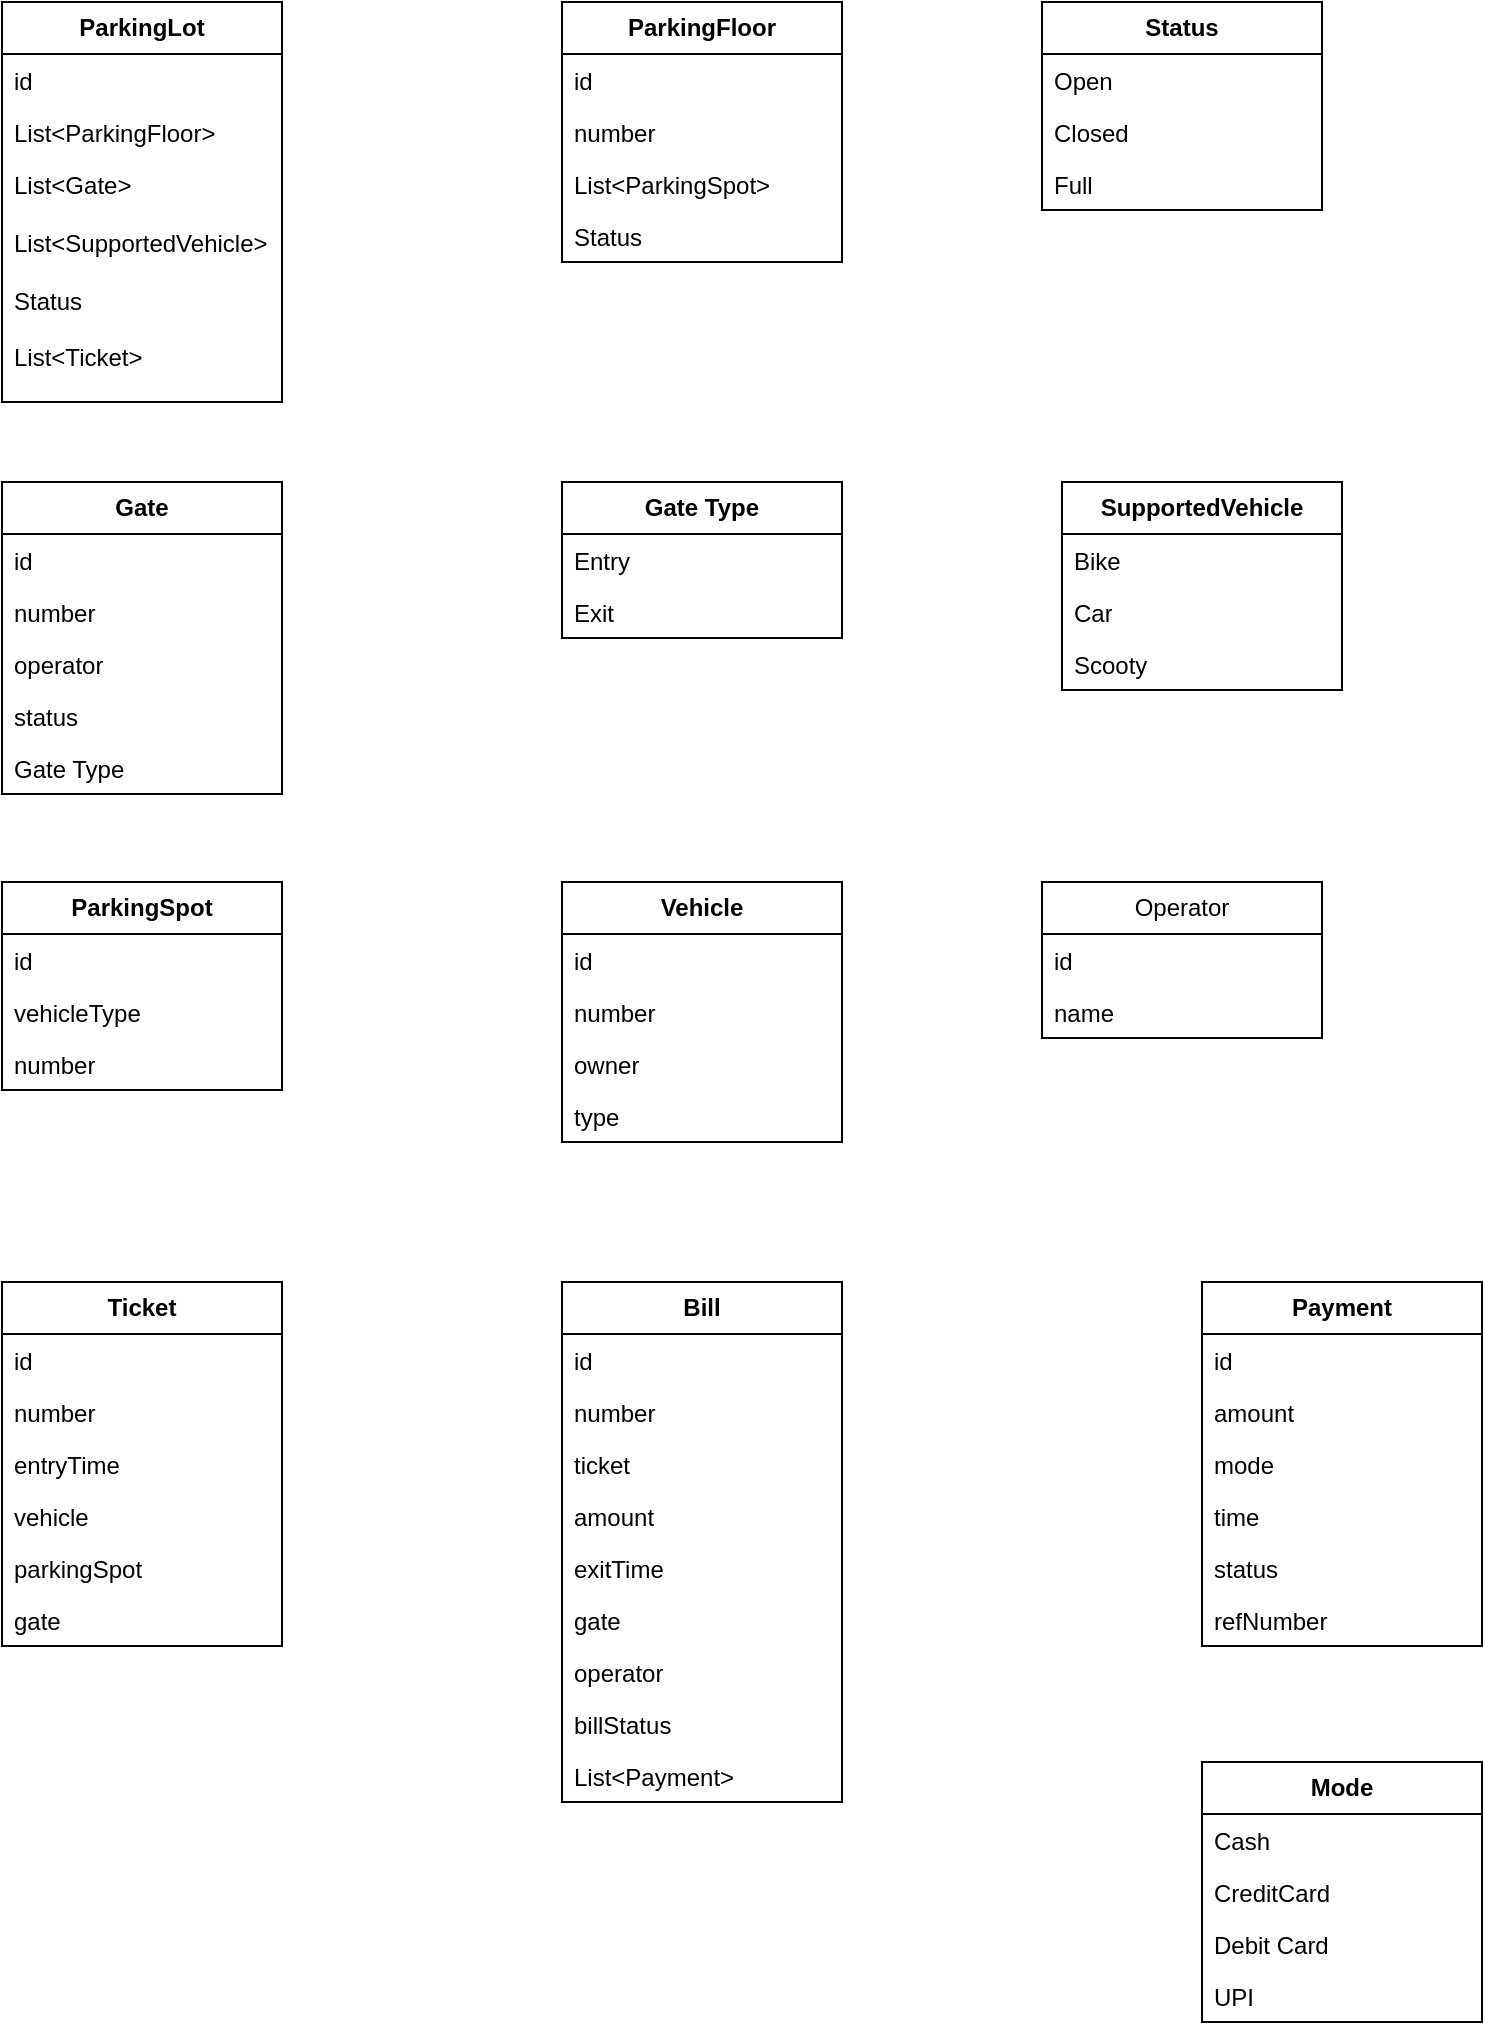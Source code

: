 <mxfile version="24.7.7">
  <diagram name="Page-1" id="F5MZJGtg-v9SDrreM8rW">
    <mxGraphModel dx="2223" dy="940" grid="1" gridSize="10" guides="1" tooltips="1" connect="1" arrows="1" fold="1" page="1" pageScale="1" pageWidth="850" pageHeight="1100" math="0" shadow="0">
      <root>
        <mxCell id="0" />
        <mxCell id="1" parent="0" />
        <mxCell id="iMnHx0PXwZXsroRcUe2o-16" value="&lt;b&gt;ParkingLot&lt;/b&gt;" style="swimlane;fontStyle=0;childLayout=stackLayout;horizontal=1;startSize=26;fillColor=none;horizontalStack=0;resizeParent=1;resizeParentMax=0;resizeLast=0;collapsible=1;marginBottom=0;whiteSpace=wrap;html=1;" vertex="1" parent="1">
          <mxGeometry x="40" y="40" width="140" height="200" as="geometry" />
        </mxCell>
        <mxCell id="iMnHx0PXwZXsroRcUe2o-17" value="id&lt;div&gt;&lt;br&gt;&lt;/div&gt;" style="text;strokeColor=none;fillColor=none;align=left;verticalAlign=top;spacingLeft=4;spacingRight=4;overflow=hidden;rotatable=0;points=[[0,0.5],[1,0.5]];portConstraint=eastwest;whiteSpace=wrap;html=1;" vertex="1" parent="iMnHx0PXwZXsroRcUe2o-16">
          <mxGeometry y="26" width="140" height="26" as="geometry" />
        </mxCell>
        <mxCell id="iMnHx0PXwZXsroRcUe2o-18" value="List&amp;lt;ParkingFloor&amp;gt;&lt;div&gt;&lt;br&gt;&lt;/div&gt;" style="text;strokeColor=none;fillColor=none;align=left;verticalAlign=top;spacingLeft=4;spacingRight=4;overflow=hidden;rotatable=0;points=[[0,0.5],[1,0.5]];portConstraint=eastwest;whiteSpace=wrap;html=1;" vertex="1" parent="iMnHx0PXwZXsroRcUe2o-16">
          <mxGeometry y="52" width="140" height="26" as="geometry" />
        </mxCell>
        <mxCell id="iMnHx0PXwZXsroRcUe2o-19" value="List&amp;lt;Gate&amp;gt;&lt;div&gt;&lt;br&gt;&lt;/div&gt;&lt;div&gt;List&amp;lt;SupportedVehicle&amp;gt;&lt;/div&gt;&lt;div&gt;&lt;br&gt;&lt;/div&gt;&lt;div&gt;Status&lt;/div&gt;&lt;div&gt;&lt;br&gt;&lt;/div&gt;&lt;div&gt;List&amp;lt;Ticket&amp;gt;&lt;/div&gt;&lt;div&gt;&lt;div&gt;&lt;br&gt;&lt;/div&gt;&lt;/div&gt;" style="text;strokeColor=none;fillColor=none;align=left;verticalAlign=top;spacingLeft=4;spacingRight=4;overflow=hidden;rotatable=0;points=[[0,0.5],[1,0.5]];portConstraint=eastwest;whiteSpace=wrap;html=1;" vertex="1" parent="iMnHx0PXwZXsroRcUe2o-16">
          <mxGeometry y="78" width="140" height="122" as="geometry" />
        </mxCell>
        <mxCell id="iMnHx0PXwZXsroRcUe2o-33" value="&lt;b&gt;ParkingFloor&lt;/b&gt;" style="swimlane;fontStyle=0;childLayout=stackLayout;horizontal=1;startSize=26;fillColor=none;horizontalStack=0;resizeParent=1;resizeParentMax=0;resizeLast=0;collapsible=1;marginBottom=0;whiteSpace=wrap;html=1;" vertex="1" parent="1">
          <mxGeometry x="320" y="40" width="140" height="130" as="geometry" />
        </mxCell>
        <mxCell id="iMnHx0PXwZXsroRcUe2o-34" value="id" style="text;strokeColor=none;fillColor=none;align=left;verticalAlign=top;spacingLeft=4;spacingRight=4;overflow=hidden;rotatable=0;points=[[0,0.5],[1,0.5]];portConstraint=eastwest;whiteSpace=wrap;html=1;" vertex="1" parent="iMnHx0PXwZXsroRcUe2o-33">
          <mxGeometry y="26" width="140" height="26" as="geometry" />
        </mxCell>
        <mxCell id="iMnHx0PXwZXsroRcUe2o-35" value="number" style="text;strokeColor=none;fillColor=none;align=left;verticalAlign=top;spacingLeft=4;spacingRight=4;overflow=hidden;rotatable=0;points=[[0,0.5],[1,0.5]];portConstraint=eastwest;whiteSpace=wrap;html=1;" vertex="1" parent="iMnHx0PXwZXsroRcUe2o-33">
          <mxGeometry y="52" width="140" height="26" as="geometry" />
        </mxCell>
        <mxCell id="iMnHx0PXwZXsroRcUe2o-36" value="List&amp;lt;ParkingSpot&amp;gt;" style="text;strokeColor=none;fillColor=none;align=left;verticalAlign=top;spacingLeft=4;spacingRight=4;overflow=hidden;rotatable=0;points=[[0,0.5],[1,0.5]];portConstraint=eastwest;whiteSpace=wrap;html=1;" vertex="1" parent="iMnHx0PXwZXsroRcUe2o-33">
          <mxGeometry y="78" width="140" height="26" as="geometry" />
        </mxCell>
        <mxCell id="iMnHx0PXwZXsroRcUe2o-37" value="Status" style="text;strokeColor=none;fillColor=none;align=left;verticalAlign=top;spacingLeft=4;spacingRight=4;overflow=hidden;rotatable=0;points=[[0,0.5],[1,0.5]];portConstraint=eastwest;whiteSpace=wrap;html=1;" vertex="1" parent="iMnHx0PXwZXsroRcUe2o-33">
          <mxGeometry y="104" width="140" height="26" as="geometry" />
        </mxCell>
        <mxCell id="iMnHx0PXwZXsroRcUe2o-38" value="&lt;b&gt;Status&lt;/b&gt;" style="swimlane;fontStyle=0;childLayout=stackLayout;horizontal=1;startSize=26;fillColor=none;horizontalStack=0;resizeParent=1;resizeParentMax=0;resizeLast=0;collapsible=1;marginBottom=0;whiteSpace=wrap;html=1;" vertex="1" parent="1">
          <mxGeometry x="560" y="40" width="140" height="104" as="geometry" />
        </mxCell>
        <mxCell id="iMnHx0PXwZXsroRcUe2o-39" value="Open" style="text;strokeColor=none;fillColor=none;align=left;verticalAlign=top;spacingLeft=4;spacingRight=4;overflow=hidden;rotatable=0;points=[[0,0.5],[1,0.5]];portConstraint=eastwest;whiteSpace=wrap;html=1;" vertex="1" parent="iMnHx0PXwZXsroRcUe2o-38">
          <mxGeometry y="26" width="140" height="26" as="geometry" />
        </mxCell>
        <mxCell id="iMnHx0PXwZXsroRcUe2o-40" value="Closed" style="text;strokeColor=none;fillColor=none;align=left;verticalAlign=top;spacingLeft=4;spacingRight=4;overflow=hidden;rotatable=0;points=[[0,0.5],[1,0.5]];portConstraint=eastwest;whiteSpace=wrap;html=1;" vertex="1" parent="iMnHx0PXwZXsroRcUe2o-38">
          <mxGeometry y="52" width="140" height="26" as="geometry" />
        </mxCell>
        <mxCell id="iMnHx0PXwZXsroRcUe2o-41" value="Full" style="text;strokeColor=none;fillColor=none;align=left;verticalAlign=top;spacingLeft=4;spacingRight=4;overflow=hidden;rotatable=0;points=[[0,0.5],[1,0.5]];portConstraint=eastwest;whiteSpace=wrap;html=1;" vertex="1" parent="iMnHx0PXwZXsroRcUe2o-38">
          <mxGeometry y="78" width="140" height="26" as="geometry" />
        </mxCell>
        <mxCell id="iMnHx0PXwZXsroRcUe2o-42" value="&lt;b&gt;SupportedVehicle&lt;/b&gt;" style="swimlane;fontStyle=0;childLayout=stackLayout;horizontal=1;startSize=26;fillColor=none;horizontalStack=0;resizeParent=1;resizeParentMax=0;resizeLast=0;collapsible=1;marginBottom=0;whiteSpace=wrap;html=1;" vertex="1" parent="1">
          <mxGeometry x="570" y="280" width="140" height="104" as="geometry" />
        </mxCell>
        <mxCell id="iMnHx0PXwZXsroRcUe2o-43" value="Bike" style="text;strokeColor=none;fillColor=none;align=left;verticalAlign=top;spacingLeft=4;spacingRight=4;overflow=hidden;rotatable=0;points=[[0,0.5],[1,0.5]];portConstraint=eastwest;whiteSpace=wrap;html=1;" vertex="1" parent="iMnHx0PXwZXsroRcUe2o-42">
          <mxGeometry y="26" width="140" height="26" as="geometry" />
        </mxCell>
        <mxCell id="iMnHx0PXwZXsroRcUe2o-44" value="Car" style="text;strokeColor=none;fillColor=none;align=left;verticalAlign=top;spacingLeft=4;spacingRight=4;overflow=hidden;rotatable=0;points=[[0,0.5],[1,0.5]];portConstraint=eastwest;whiteSpace=wrap;html=1;" vertex="1" parent="iMnHx0PXwZXsroRcUe2o-42">
          <mxGeometry y="52" width="140" height="26" as="geometry" />
        </mxCell>
        <mxCell id="iMnHx0PXwZXsroRcUe2o-45" value="Scooty" style="text;strokeColor=none;fillColor=none;align=left;verticalAlign=top;spacingLeft=4;spacingRight=4;overflow=hidden;rotatable=0;points=[[0,0.5],[1,0.5]];portConstraint=eastwest;whiteSpace=wrap;html=1;" vertex="1" parent="iMnHx0PXwZXsroRcUe2o-42">
          <mxGeometry y="78" width="140" height="26" as="geometry" />
        </mxCell>
        <mxCell id="iMnHx0PXwZXsroRcUe2o-47" value="&lt;b&gt;Gate&lt;/b&gt;" style="swimlane;fontStyle=0;childLayout=stackLayout;horizontal=1;startSize=26;fillColor=none;horizontalStack=0;resizeParent=1;resizeParentMax=0;resizeLast=0;collapsible=1;marginBottom=0;whiteSpace=wrap;html=1;" vertex="1" parent="1">
          <mxGeometry x="40" y="280" width="140" height="156" as="geometry" />
        </mxCell>
        <mxCell id="iMnHx0PXwZXsroRcUe2o-48" value="id" style="text;strokeColor=none;fillColor=none;align=left;verticalAlign=top;spacingLeft=4;spacingRight=4;overflow=hidden;rotatable=0;points=[[0,0.5],[1,0.5]];portConstraint=eastwest;whiteSpace=wrap;html=1;" vertex="1" parent="iMnHx0PXwZXsroRcUe2o-47">
          <mxGeometry y="26" width="140" height="26" as="geometry" />
        </mxCell>
        <mxCell id="iMnHx0PXwZXsroRcUe2o-49" value="number" style="text;strokeColor=none;fillColor=none;align=left;verticalAlign=top;spacingLeft=4;spacingRight=4;overflow=hidden;rotatable=0;points=[[0,0.5],[1,0.5]];portConstraint=eastwest;whiteSpace=wrap;html=1;" vertex="1" parent="iMnHx0PXwZXsroRcUe2o-47">
          <mxGeometry y="52" width="140" height="26" as="geometry" />
        </mxCell>
        <mxCell id="iMnHx0PXwZXsroRcUe2o-50" value="operator" style="text;strokeColor=none;fillColor=none;align=left;verticalAlign=top;spacingLeft=4;spacingRight=4;overflow=hidden;rotatable=0;points=[[0,0.5],[1,0.5]];portConstraint=eastwest;whiteSpace=wrap;html=1;" vertex="1" parent="iMnHx0PXwZXsroRcUe2o-47">
          <mxGeometry y="78" width="140" height="26" as="geometry" />
        </mxCell>
        <mxCell id="iMnHx0PXwZXsroRcUe2o-51" value="status" style="text;strokeColor=none;fillColor=none;align=left;verticalAlign=top;spacingLeft=4;spacingRight=4;overflow=hidden;rotatable=0;points=[[0,0.5],[1,0.5]];portConstraint=eastwest;whiteSpace=wrap;html=1;" vertex="1" parent="iMnHx0PXwZXsroRcUe2o-47">
          <mxGeometry y="104" width="140" height="26" as="geometry" />
        </mxCell>
        <mxCell id="iMnHx0PXwZXsroRcUe2o-52" value="Gate Type" style="text;strokeColor=none;fillColor=none;align=left;verticalAlign=top;spacingLeft=4;spacingRight=4;overflow=hidden;rotatable=0;points=[[0,0.5],[1,0.5]];portConstraint=eastwest;whiteSpace=wrap;html=1;" vertex="1" parent="iMnHx0PXwZXsroRcUe2o-47">
          <mxGeometry y="130" width="140" height="26" as="geometry" />
        </mxCell>
        <mxCell id="iMnHx0PXwZXsroRcUe2o-53" value="&lt;b&gt;Gate Type&lt;/b&gt;" style="swimlane;fontStyle=0;childLayout=stackLayout;horizontal=1;startSize=26;fillColor=none;horizontalStack=0;resizeParent=1;resizeParentMax=0;resizeLast=0;collapsible=1;marginBottom=0;whiteSpace=wrap;html=1;" vertex="1" parent="1">
          <mxGeometry x="320" y="280" width="140" height="78" as="geometry" />
        </mxCell>
        <mxCell id="iMnHx0PXwZXsroRcUe2o-54" value="Entry" style="text;strokeColor=none;fillColor=none;align=left;verticalAlign=top;spacingLeft=4;spacingRight=4;overflow=hidden;rotatable=0;points=[[0,0.5],[1,0.5]];portConstraint=eastwest;whiteSpace=wrap;html=1;" vertex="1" parent="iMnHx0PXwZXsroRcUe2o-53">
          <mxGeometry y="26" width="140" height="26" as="geometry" />
        </mxCell>
        <mxCell id="iMnHx0PXwZXsroRcUe2o-55" value="Exit" style="text;strokeColor=none;fillColor=none;align=left;verticalAlign=top;spacingLeft=4;spacingRight=4;overflow=hidden;rotatable=0;points=[[0,0.5],[1,0.5]];portConstraint=eastwest;whiteSpace=wrap;html=1;" vertex="1" parent="iMnHx0PXwZXsroRcUe2o-53">
          <mxGeometry y="52" width="140" height="26" as="geometry" />
        </mxCell>
        <mxCell id="iMnHx0PXwZXsroRcUe2o-57" value="&lt;b&gt;ParkingSpot&lt;/b&gt;" style="swimlane;fontStyle=0;childLayout=stackLayout;horizontal=1;startSize=26;fillColor=none;horizontalStack=0;resizeParent=1;resizeParentMax=0;resizeLast=0;collapsible=1;marginBottom=0;whiteSpace=wrap;html=1;" vertex="1" parent="1">
          <mxGeometry x="40" y="480" width="140" height="104" as="geometry" />
        </mxCell>
        <mxCell id="iMnHx0PXwZXsroRcUe2o-58" value="id" style="text;strokeColor=none;fillColor=none;align=left;verticalAlign=top;spacingLeft=4;spacingRight=4;overflow=hidden;rotatable=0;points=[[0,0.5],[1,0.5]];portConstraint=eastwest;whiteSpace=wrap;html=1;" vertex="1" parent="iMnHx0PXwZXsroRcUe2o-57">
          <mxGeometry y="26" width="140" height="26" as="geometry" />
        </mxCell>
        <mxCell id="iMnHx0PXwZXsroRcUe2o-59" value="vehicleType" style="text;strokeColor=none;fillColor=none;align=left;verticalAlign=top;spacingLeft=4;spacingRight=4;overflow=hidden;rotatable=0;points=[[0,0.5],[1,0.5]];portConstraint=eastwest;whiteSpace=wrap;html=1;" vertex="1" parent="iMnHx0PXwZXsroRcUe2o-57">
          <mxGeometry y="52" width="140" height="26" as="geometry" />
        </mxCell>
        <mxCell id="iMnHx0PXwZXsroRcUe2o-60" value="number" style="text;strokeColor=none;fillColor=none;align=left;verticalAlign=top;spacingLeft=4;spacingRight=4;overflow=hidden;rotatable=0;points=[[0,0.5],[1,0.5]];portConstraint=eastwest;whiteSpace=wrap;html=1;" vertex="1" parent="iMnHx0PXwZXsroRcUe2o-57">
          <mxGeometry y="78" width="140" height="26" as="geometry" />
        </mxCell>
        <mxCell id="iMnHx0PXwZXsroRcUe2o-61" value="&lt;b&gt;Vehicle&lt;/b&gt;" style="swimlane;fontStyle=0;childLayout=stackLayout;horizontal=1;startSize=26;fillColor=none;horizontalStack=0;resizeParent=1;resizeParentMax=0;resizeLast=0;collapsible=1;marginBottom=0;whiteSpace=wrap;html=1;" vertex="1" parent="1">
          <mxGeometry x="320" y="480" width="140" height="130" as="geometry" />
        </mxCell>
        <mxCell id="iMnHx0PXwZXsroRcUe2o-62" value="id" style="text;strokeColor=none;fillColor=none;align=left;verticalAlign=top;spacingLeft=4;spacingRight=4;overflow=hidden;rotatable=0;points=[[0,0.5],[1,0.5]];portConstraint=eastwest;whiteSpace=wrap;html=1;" vertex="1" parent="iMnHx0PXwZXsroRcUe2o-61">
          <mxGeometry y="26" width="140" height="26" as="geometry" />
        </mxCell>
        <mxCell id="iMnHx0PXwZXsroRcUe2o-63" value="number" style="text;strokeColor=none;fillColor=none;align=left;verticalAlign=top;spacingLeft=4;spacingRight=4;overflow=hidden;rotatable=0;points=[[0,0.5],[1,0.5]];portConstraint=eastwest;whiteSpace=wrap;html=1;" vertex="1" parent="iMnHx0PXwZXsroRcUe2o-61">
          <mxGeometry y="52" width="140" height="26" as="geometry" />
        </mxCell>
        <mxCell id="iMnHx0PXwZXsroRcUe2o-64" value="owner" style="text;strokeColor=none;fillColor=none;align=left;verticalAlign=top;spacingLeft=4;spacingRight=4;overflow=hidden;rotatable=0;points=[[0,0.5],[1,0.5]];portConstraint=eastwest;whiteSpace=wrap;html=1;" vertex="1" parent="iMnHx0PXwZXsroRcUe2o-61">
          <mxGeometry y="78" width="140" height="26" as="geometry" />
        </mxCell>
        <mxCell id="iMnHx0PXwZXsroRcUe2o-65" value="type" style="text;strokeColor=none;fillColor=none;align=left;verticalAlign=top;spacingLeft=4;spacingRight=4;overflow=hidden;rotatable=0;points=[[0,0.5],[1,0.5]];portConstraint=eastwest;whiteSpace=wrap;html=1;" vertex="1" parent="iMnHx0PXwZXsroRcUe2o-61">
          <mxGeometry y="104" width="140" height="26" as="geometry" />
        </mxCell>
        <mxCell id="iMnHx0PXwZXsroRcUe2o-66" value="Operator" style="swimlane;fontStyle=0;childLayout=stackLayout;horizontal=1;startSize=26;fillColor=none;horizontalStack=0;resizeParent=1;resizeParentMax=0;resizeLast=0;collapsible=1;marginBottom=0;whiteSpace=wrap;html=1;" vertex="1" parent="1">
          <mxGeometry x="560" y="480" width="140" height="78" as="geometry" />
        </mxCell>
        <mxCell id="iMnHx0PXwZXsroRcUe2o-67" value="id" style="text;strokeColor=none;fillColor=none;align=left;verticalAlign=top;spacingLeft=4;spacingRight=4;overflow=hidden;rotatable=0;points=[[0,0.5],[1,0.5]];portConstraint=eastwest;whiteSpace=wrap;html=1;" vertex="1" parent="iMnHx0PXwZXsroRcUe2o-66">
          <mxGeometry y="26" width="140" height="26" as="geometry" />
        </mxCell>
        <mxCell id="iMnHx0PXwZXsroRcUe2o-68" value="name" style="text;strokeColor=none;fillColor=none;align=left;verticalAlign=top;spacingLeft=4;spacingRight=4;overflow=hidden;rotatable=0;points=[[0,0.5],[1,0.5]];portConstraint=eastwest;whiteSpace=wrap;html=1;" vertex="1" parent="iMnHx0PXwZXsroRcUe2o-66">
          <mxGeometry y="52" width="140" height="26" as="geometry" />
        </mxCell>
        <mxCell id="iMnHx0PXwZXsroRcUe2o-70" value="&lt;b&gt;Ticket&lt;/b&gt;" style="swimlane;fontStyle=0;childLayout=stackLayout;horizontal=1;startSize=26;fillColor=none;horizontalStack=0;resizeParent=1;resizeParentMax=0;resizeLast=0;collapsible=1;marginBottom=0;whiteSpace=wrap;html=1;" vertex="1" parent="1">
          <mxGeometry x="40" y="680" width="140" height="182" as="geometry" />
        </mxCell>
        <mxCell id="iMnHx0PXwZXsroRcUe2o-71" value="id" style="text;strokeColor=none;fillColor=none;align=left;verticalAlign=top;spacingLeft=4;spacingRight=4;overflow=hidden;rotatable=0;points=[[0,0.5],[1,0.5]];portConstraint=eastwest;whiteSpace=wrap;html=1;" vertex="1" parent="iMnHx0PXwZXsroRcUe2o-70">
          <mxGeometry y="26" width="140" height="26" as="geometry" />
        </mxCell>
        <mxCell id="iMnHx0PXwZXsroRcUe2o-72" value="number" style="text;strokeColor=none;fillColor=none;align=left;verticalAlign=top;spacingLeft=4;spacingRight=4;overflow=hidden;rotatable=0;points=[[0,0.5],[1,0.5]];portConstraint=eastwest;whiteSpace=wrap;html=1;" vertex="1" parent="iMnHx0PXwZXsroRcUe2o-70">
          <mxGeometry y="52" width="140" height="26" as="geometry" />
        </mxCell>
        <mxCell id="iMnHx0PXwZXsroRcUe2o-73" value="entryTime" style="text;strokeColor=none;fillColor=none;align=left;verticalAlign=top;spacingLeft=4;spacingRight=4;overflow=hidden;rotatable=0;points=[[0,0.5],[1,0.5]];portConstraint=eastwest;whiteSpace=wrap;html=1;" vertex="1" parent="iMnHx0PXwZXsroRcUe2o-70">
          <mxGeometry y="78" width="140" height="26" as="geometry" />
        </mxCell>
        <mxCell id="iMnHx0PXwZXsroRcUe2o-74" value="vehicle" style="text;strokeColor=none;fillColor=none;align=left;verticalAlign=top;spacingLeft=4;spacingRight=4;overflow=hidden;rotatable=0;points=[[0,0.5],[1,0.5]];portConstraint=eastwest;whiteSpace=wrap;html=1;" vertex="1" parent="iMnHx0PXwZXsroRcUe2o-70">
          <mxGeometry y="104" width="140" height="26" as="geometry" />
        </mxCell>
        <mxCell id="iMnHx0PXwZXsroRcUe2o-75" value="parkingSpot" style="text;strokeColor=none;fillColor=none;align=left;verticalAlign=top;spacingLeft=4;spacingRight=4;overflow=hidden;rotatable=0;points=[[0,0.5],[1,0.5]];portConstraint=eastwest;whiteSpace=wrap;html=1;" vertex="1" parent="iMnHx0PXwZXsroRcUe2o-70">
          <mxGeometry y="130" width="140" height="26" as="geometry" />
        </mxCell>
        <mxCell id="iMnHx0PXwZXsroRcUe2o-76" value="gate" style="text;strokeColor=none;fillColor=none;align=left;verticalAlign=top;spacingLeft=4;spacingRight=4;overflow=hidden;rotatable=0;points=[[0,0.5],[1,0.5]];portConstraint=eastwest;whiteSpace=wrap;html=1;" vertex="1" parent="iMnHx0PXwZXsroRcUe2o-70">
          <mxGeometry y="156" width="140" height="26" as="geometry" />
        </mxCell>
        <mxCell id="iMnHx0PXwZXsroRcUe2o-77" value="&lt;b&gt;Bill&lt;/b&gt;" style="swimlane;fontStyle=0;childLayout=stackLayout;horizontal=1;startSize=26;fillColor=none;horizontalStack=0;resizeParent=1;resizeParentMax=0;resizeLast=0;collapsible=1;marginBottom=0;whiteSpace=wrap;html=1;" vertex="1" parent="1">
          <mxGeometry x="320" y="680" width="140" height="260" as="geometry" />
        </mxCell>
        <mxCell id="iMnHx0PXwZXsroRcUe2o-78" value="id" style="text;strokeColor=none;fillColor=none;align=left;verticalAlign=top;spacingLeft=4;spacingRight=4;overflow=hidden;rotatable=0;points=[[0,0.5],[1,0.5]];portConstraint=eastwest;whiteSpace=wrap;html=1;" vertex="1" parent="iMnHx0PXwZXsroRcUe2o-77">
          <mxGeometry y="26" width="140" height="26" as="geometry" />
        </mxCell>
        <mxCell id="iMnHx0PXwZXsroRcUe2o-79" value="number" style="text;strokeColor=none;fillColor=none;align=left;verticalAlign=top;spacingLeft=4;spacingRight=4;overflow=hidden;rotatable=0;points=[[0,0.5],[1,0.5]];portConstraint=eastwest;whiteSpace=wrap;html=1;" vertex="1" parent="iMnHx0PXwZXsroRcUe2o-77">
          <mxGeometry y="52" width="140" height="26" as="geometry" />
        </mxCell>
        <mxCell id="iMnHx0PXwZXsroRcUe2o-80" value="ticket" style="text;strokeColor=none;fillColor=none;align=left;verticalAlign=top;spacingLeft=4;spacingRight=4;overflow=hidden;rotatable=0;points=[[0,0.5],[1,0.5]];portConstraint=eastwest;whiteSpace=wrap;html=1;" vertex="1" parent="iMnHx0PXwZXsroRcUe2o-77">
          <mxGeometry y="78" width="140" height="26" as="geometry" />
        </mxCell>
        <mxCell id="iMnHx0PXwZXsroRcUe2o-81" value="amount" style="text;strokeColor=none;fillColor=none;align=left;verticalAlign=top;spacingLeft=4;spacingRight=4;overflow=hidden;rotatable=0;points=[[0,0.5],[1,0.5]];portConstraint=eastwest;whiteSpace=wrap;html=1;" vertex="1" parent="iMnHx0PXwZXsroRcUe2o-77">
          <mxGeometry y="104" width="140" height="26" as="geometry" />
        </mxCell>
        <mxCell id="iMnHx0PXwZXsroRcUe2o-82" value="exitTime" style="text;strokeColor=none;fillColor=none;align=left;verticalAlign=top;spacingLeft=4;spacingRight=4;overflow=hidden;rotatable=0;points=[[0,0.5],[1,0.5]];portConstraint=eastwest;whiteSpace=wrap;html=1;" vertex="1" parent="iMnHx0PXwZXsroRcUe2o-77">
          <mxGeometry y="130" width="140" height="26" as="geometry" />
        </mxCell>
        <mxCell id="iMnHx0PXwZXsroRcUe2o-83" value="gate" style="text;strokeColor=none;fillColor=none;align=left;verticalAlign=top;spacingLeft=4;spacingRight=4;overflow=hidden;rotatable=0;points=[[0,0.5],[1,0.5]];portConstraint=eastwest;whiteSpace=wrap;html=1;" vertex="1" parent="iMnHx0PXwZXsroRcUe2o-77">
          <mxGeometry y="156" width="140" height="26" as="geometry" />
        </mxCell>
        <mxCell id="iMnHx0PXwZXsroRcUe2o-84" value="operator" style="text;strokeColor=none;fillColor=none;align=left;verticalAlign=top;spacingLeft=4;spacingRight=4;overflow=hidden;rotatable=0;points=[[0,0.5],[1,0.5]];portConstraint=eastwest;whiteSpace=wrap;html=1;" vertex="1" parent="iMnHx0PXwZXsroRcUe2o-77">
          <mxGeometry y="182" width="140" height="26" as="geometry" />
        </mxCell>
        <mxCell id="iMnHx0PXwZXsroRcUe2o-85" value="billStatus" style="text;strokeColor=none;fillColor=none;align=left;verticalAlign=top;spacingLeft=4;spacingRight=4;overflow=hidden;rotatable=0;points=[[0,0.5],[1,0.5]];portConstraint=eastwest;whiteSpace=wrap;html=1;" vertex="1" parent="iMnHx0PXwZXsroRcUe2o-77">
          <mxGeometry y="208" width="140" height="26" as="geometry" />
        </mxCell>
        <mxCell id="iMnHx0PXwZXsroRcUe2o-86" value="List&amp;lt;Payment&amp;gt;" style="text;strokeColor=none;fillColor=none;align=left;verticalAlign=top;spacingLeft=4;spacingRight=4;overflow=hidden;rotatable=0;points=[[0,0.5],[1,0.5]];portConstraint=eastwest;whiteSpace=wrap;html=1;" vertex="1" parent="iMnHx0PXwZXsroRcUe2o-77">
          <mxGeometry y="234" width="140" height="26" as="geometry" />
        </mxCell>
        <mxCell id="iMnHx0PXwZXsroRcUe2o-87" value="&lt;b&gt;Payment&lt;/b&gt;" style="swimlane;fontStyle=0;childLayout=stackLayout;horizontal=1;startSize=26;fillColor=none;horizontalStack=0;resizeParent=1;resizeParentMax=0;resizeLast=0;collapsible=1;marginBottom=0;whiteSpace=wrap;html=1;" vertex="1" parent="1">
          <mxGeometry x="640" y="680" width="140" height="182" as="geometry" />
        </mxCell>
        <mxCell id="iMnHx0PXwZXsroRcUe2o-88" value="id" style="text;strokeColor=none;fillColor=none;align=left;verticalAlign=top;spacingLeft=4;spacingRight=4;overflow=hidden;rotatable=0;points=[[0,0.5],[1,0.5]];portConstraint=eastwest;whiteSpace=wrap;html=1;" vertex="1" parent="iMnHx0PXwZXsroRcUe2o-87">
          <mxGeometry y="26" width="140" height="26" as="geometry" />
        </mxCell>
        <mxCell id="iMnHx0PXwZXsroRcUe2o-89" value="amount" style="text;strokeColor=none;fillColor=none;align=left;verticalAlign=top;spacingLeft=4;spacingRight=4;overflow=hidden;rotatable=0;points=[[0,0.5],[1,0.5]];portConstraint=eastwest;whiteSpace=wrap;html=1;" vertex="1" parent="iMnHx0PXwZXsroRcUe2o-87">
          <mxGeometry y="52" width="140" height="26" as="geometry" />
        </mxCell>
        <mxCell id="iMnHx0PXwZXsroRcUe2o-90" value="mode" style="text;strokeColor=none;fillColor=none;align=left;verticalAlign=top;spacingLeft=4;spacingRight=4;overflow=hidden;rotatable=0;points=[[0,0.5],[1,0.5]];portConstraint=eastwest;whiteSpace=wrap;html=1;" vertex="1" parent="iMnHx0PXwZXsroRcUe2o-87">
          <mxGeometry y="78" width="140" height="26" as="geometry" />
        </mxCell>
        <mxCell id="iMnHx0PXwZXsroRcUe2o-91" value="time" style="text;strokeColor=none;fillColor=none;align=left;verticalAlign=top;spacingLeft=4;spacingRight=4;overflow=hidden;rotatable=0;points=[[0,0.5],[1,0.5]];portConstraint=eastwest;whiteSpace=wrap;html=1;" vertex="1" parent="iMnHx0PXwZXsroRcUe2o-87">
          <mxGeometry y="104" width="140" height="26" as="geometry" />
        </mxCell>
        <mxCell id="iMnHx0PXwZXsroRcUe2o-92" value="status" style="text;strokeColor=none;fillColor=none;align=left;verticalAlign=top;spacingLeft=4;spacingRight=4;overflow=hidden;rotatable=0;points=[[0,0.5],[1,0.5]];portConstraint=eastwest;whiteSpace=wrap;html=1;" vertex="1" parent="iMnHx0PXwZXsroRcUe2o-87">
          <mxGeometry y="130" width="140" height="26" as="geometry" />
        </mxCell>
        <mxCell id="iMnHx0PXwZXsroRcUe2o-93" value="refNumber" style="text;strokeColor=none;fillColor=none;align=left;verticalAlign=top;spacingLeft=4;spacingRight=4;overflow=hidden;rotatable=0;points=[[0,0.5],[1,0.5]];portConstraint=eastwest;whiteSpace=wrap;html=1;" vertex="1" parent="iMnHx0PXwZXsroRcUe2o-87">
          <mxGeometry y="156" width="140" height="26" as="geometry" />
        </mxCell>
        <mxCell id="iMnHx0PXwZXsroRcUe2o-94" value="&lt;b&gt;Mode&lt;/b&gt;" style="swimlane;fontStyle=0;childLayout=stackLayout;horizontal=1;startSize=26;fillColor=none;horizontalStack=0;resizeParent=1;resizeParentMax=0;resizeLast=0;collapsible=1;marginBottom=0;whiteSpace=wrap;html=1;" vertex="1" parent="1">
          <mxGeometry x="640" y="920" width="140" height="130" as="geometry" />
        </mxCell>
        <mxCell id="iMnHx0PXwZXsroRcUe2o-95" value="Cash" style="text;strokeColor=none;fillColor=none;align=left;verticalAlign=top;spacingLeft=4;spacingRight=4;overflow=hidden;rotatable=0;points=[[0,0.5],[1,0.5]];portConstraint=eastwest;whiteSpace=wrap;html=1;" vertex="1" parent="iMnHx0PXwZXsroRcUe2o-94">
          <mxGeometry y="26" width="140" height="26" as="geometry" />
        </mxCell>
        <mxCell id="iMnHx0PXwZXsroRcUe2o-96" value="CreditCard&lt;div&gt;&lt;br&gt;&lt;/div&gt;" style="text;strokeColor=none;fillColor=none;align=left;verticalAlign=top;spacingLeft=4;spacingRight=4;overflow=hidden;rotatable=0;points=[[0,0.5],[1,0.5]];portConstraint=eastwest;whiteSpace=wrap;html=1;" vertex="1" parent="iMnHx0PXwZXsroRcUe2o-94">
          <mxGeometry y="52" width="140" height="26" as="geometry" />
        </mxCell>
        <mxCell id="iMnHx0PXwZXsroRcUe2o-97" value="Debit Card" style="text;strokeColor=none;fillColor=none;align=left;verticalAlign=top;spacingLeft=4;spacingRight=4;overflow=hidden;rotatable=0;points=[[0,0.5],[1,0.5]];portConstraint=eastwest;whiteSpace=wrap;html=1;" vertex="1" parent="iMnHx0PXwZXsroRcUe2o-94">
          <mxGeometry y="78" width="140" height="26" as="geometry" />
        </mxCell>
        <mxCell id="iMnHx0PXwZXsroRcUe2o-98" value="UPI" style="text;strokeColor=none;fillColor=none;align=left;verticalAlign=top;spacingLeft=4;spacingRight=4;overflow=hidden;rotatable=0;points=[[0,0.5],[1,0.5]];portConstraint=eastwest;whiteSpace=wrap;html=1;" vertex="1" parent="iMnHx0PXwZXsroRcUe2o-94">
          <mxGeometry y="104" width="140" height="26" as="geometry" />
        </mxCell>
      </root>
    </mxGraphModel>
  </diagram>
</mxfile>
